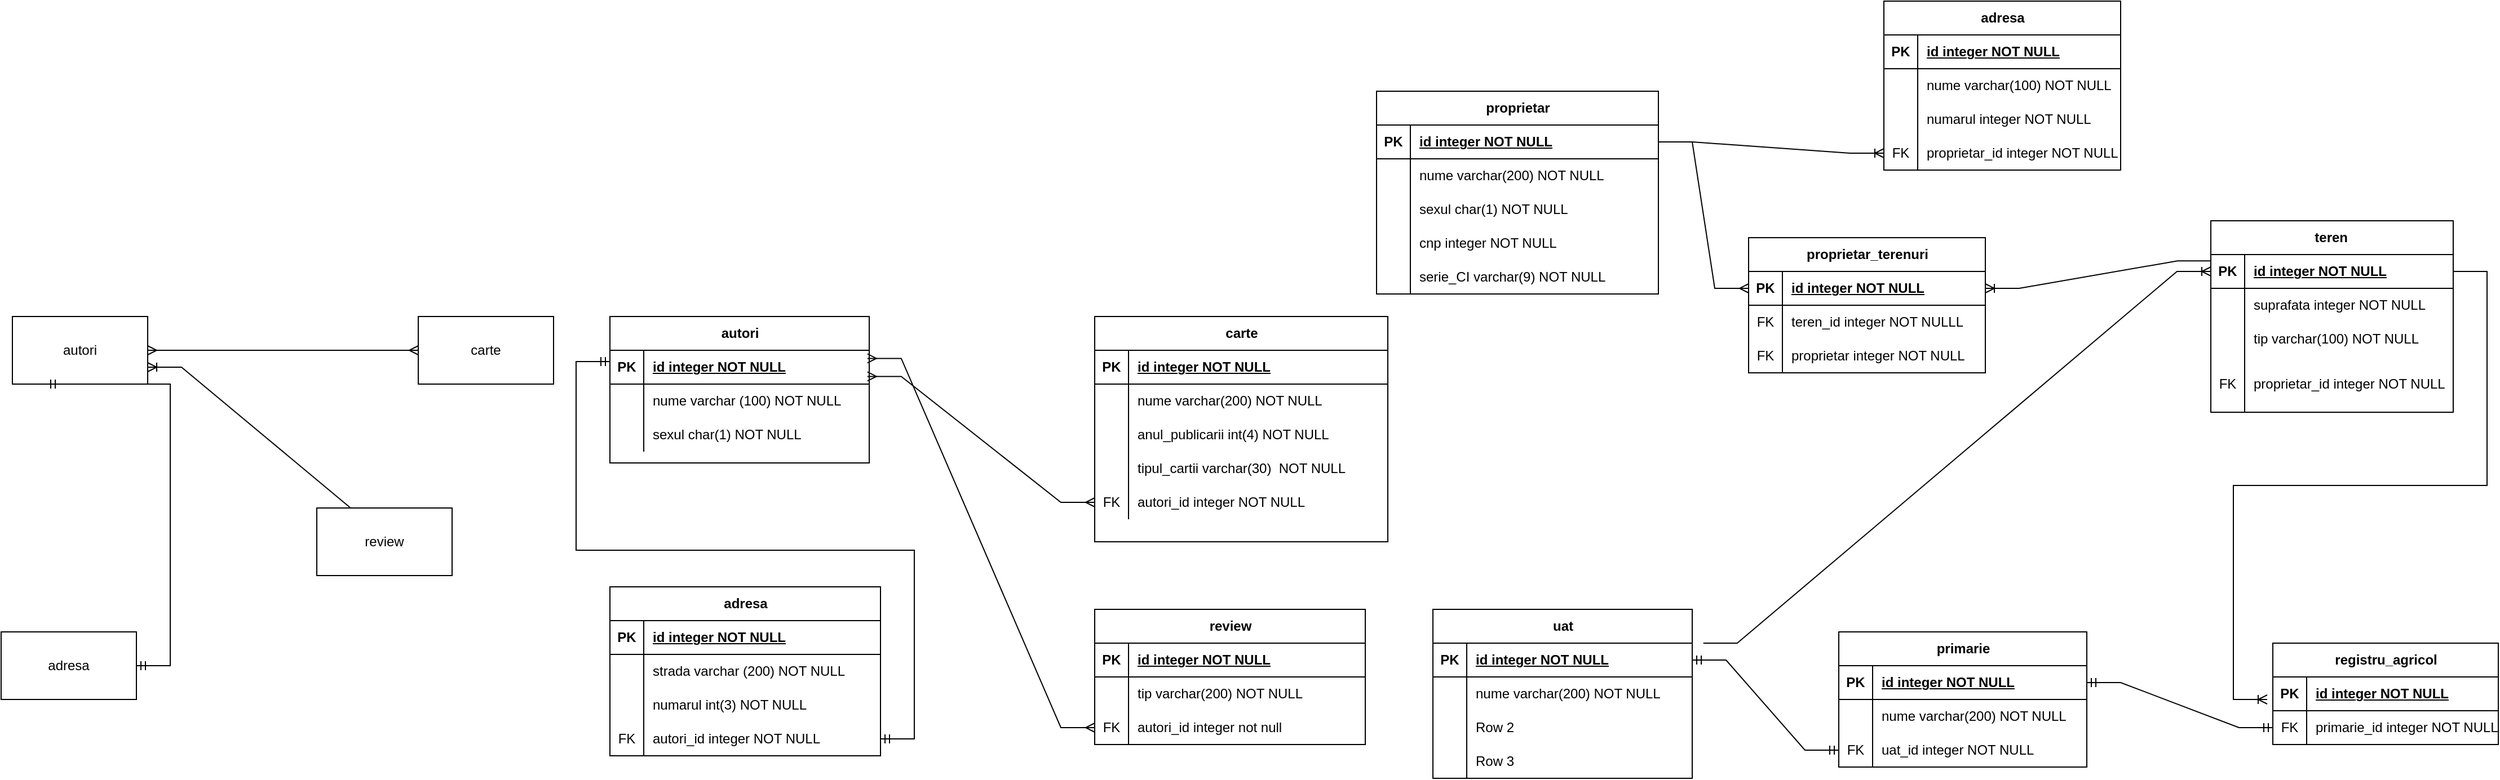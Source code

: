 <mxfile version="22.1.11" type="github">
  <diagram name="Page-1" id="LkrdTAC0WjnIBsJGuEIK">
    <mxGraphModel dx="1187" dy="1747" grid="1" gridSize="10" guides="1" tooltips="1" connect="1" arrows="1" fold="1" page="1" pageScale="1" pageWidth="850" pageHeight="1100" math="0" shadow="0">
      <root>
        <mxCell id="0" />
        <mxCell id="1" parent="0" />
        <mxCell id="QsYXw6dnKwAnQII7EwMJ-1" value="autori" style="rounded=0;whiteSpace=wrap;html=1;" parent="1" vertex="1">
          <mxGeometry x="20" y="100" width="120" height="60" as="geometry" />
        </mxCell>
        <mxCell id="QsYXw6dnKwAnQII7EwMJ-2" value="carte" style="rounded=0;whiteSpace=wrap;html=1;" parent="1" vertex="1">
          <mxGeometry x="380" y="100" width="120" height="60" as="geometry" />
        </mxCell>
        <mxCell id="QsYXw6dnKwAnQII7EwMJ-3" value="adresa" style="rounded=0;whiteSpace=wrap;html=1;" parent="1" vertex="1">
          <mxGeometry x="10" y="380" width="120" height="60" as="geometry" />
        </mxCell>
        <mxCell id="QsYXw6dnKwAnQII7EwMJ-4" value="review" style="rounded=0;whiteSpace=wrap;html=1;" parent="1" vertex="1">
          <mxGeometry x="290" y="270" width="120" height="60" as="geometry" />
        </mxCell>
        <mxCell id="QsYXw6dnKwAnQII7EwMJ-5" value="" style="edgeStyle=entityRelationEdgeStyle;fontSize=12;html=1;endArrow=ERmandOne;startArrow=ERmandOne;rounded=0;entryX=0.25;entryY=1;entryDx=0;entryDy=0;" parent="1" source="QsYXw6dnKwAnQII7EwMJ-3" target="QsYXw6dnKwAnQII7EwMJ-1" edge="1">
          <mxGeometry width="100" height="100" relative="1" as="geometry">
            <mxPoint x="370" y="340" as="sourcePoint" />
            <mxPoint x="470" y="240" as="targetPoint" />
            <Array as="points">
              <mxPoint x="100" y="290" />
            </Array>
          </mxGeometry>
        </mxCell>
        <mxCell id="QsYXw6dnKwAnQII7EwMJ-6" value="" style="edgeStyle=entityRelationEdgeStyle;fontSize=12;html=1;endArrow=ERmany;startArrow=ERmany;rounded=0;entryX=0;entryY=0.5;entryDx=0;entryDy=0;" parent="1" target="QsYXw6dnKwAnQII7EwMJ-2" edge="1">
          <mxGeometry width="100" height="100" relative="1" as="geometry">
            <mxPoint x="140" y="130" as="sourcePoint" />
            <mxPoint x="240" y="30" as="targetPoint" />
          </mxGeometry>
        </mxCell>
        <mxCell id="QsYXw6dnKwAnQII7EwMJ-7" value="" style="edgeStyle=entityRelationEdgeStyle;fontSize=12;html=1;endArrow=ERoneToMany;rounded=0;exitX=0.5;exitY=0;exitDx=0;exitDy=0;entryX=1;entryY=0.75;entryDx=0;entryDy=0;" parent="1" source="QsYXw6dnKwAnQII7EwMJ-4" target="QsYXw6dnKwAnQII7EwMJ-1" edge="1">
          <mxGeometry width="100" height="100" relative="1" as="geometry">
            <mxPoint x="370" y="340" as="sourcePoint" />
            <mxPoint x="470" y="240" as="targetPoint" />
          </mxGeometry>
        </mxCell>
        <mxCell id="QsYXw6dnKwAnQII7EwMJ-8" value="autori" style="shape=table;startSize=30;container=1;collapsible=1;childLayout=tableLayout;fixedRows=1;rowLines=0;fontStyle=1;align=center;resizeLast=1;html=1;" parent="1" vertex="1">
          <mxGeometry x="550" y="100" width="230" height="130" as="geometry" />
        </mxCell>
        <mxCell id="QsYXw6dnKwAnQII7EwMJ-9" value="" style="shape=tableRow;horizontal=0;startSize=0;swimlaneHead=0;swimlaneBody=0;fillColor=none;collapsible=0;dropTarget=0;points=[[0,0.5],[1,0.5]];portConstraint=eastwest;top=0;left=0;right=0;bottom=1;" parent="QsYXw6dnKwAnQII7EwMJ-8" vertex="1">
          <mxGeometry y="30" width="230" height="30" as="geometry" />
        </mxCell>
        <mxCell id="QsYXw6dnKwAnQII7EwMJ-10" value="PK" style="shape=partialRectangle;connectable=0;fillColor=none;top=0;left=0;bottom=0;right=0;fontStyle=1;overflow=hidden;whiteSpace=wrap;html=1;" parent="QsYXw6dnKwAnQII7EwMJ-9" vertex="1">
          <mxGeometry width="30" height="30" as="geometry">
            <mxRectangle width="30" height="30" as="alternateBounds" />
          </mxGeometry>
        </mxCell>
        <mxCell id="QsYXw6dnKwAnQII7EwMJ-11" value="id integer NOT NULL" style="shape=partialRectangle;connectable=0;fillColor=none;top=0;left=0;bottom=0;right=0;align=left;spacingLeft=6;fontStyle=5;overflow=hidden;whiteSpace=wrap;html=1;" parent="QsYXw6dnKwAnQII7EwMJ-9" vertex="1">
          <mxGeometry x="30" width="200" height="30" as="geometry">
            <mxRectangle width="200" height="30" as="alternateBounds" />
          </mxGeometry>
        </mxCell>
        <mxCell id="QsYXw6dnKwAnQII7EwMJ-12" value="" style="shape=tableRow;horizontal=0;startSize=0;swimlaneHead=0;swimlaneBody=0;fillColor=none;collapsible=0;dropTarget=0;points=[[0,0.5],[1,0.5]];portConstraint=eastwest;top=0;left=0;right=0;bottom=0;" parent="QsYXw6dnKwAnQII7EwMJ-8" vertex="1">
          <mxGeometry y="60" width="230" height="30" as="geometry" />
        </mxCell>
        <mxCell id="QsYXw6dnKwAnQII7EwMJ-13" value="" style="shape=partialRectangle;connectable=0;fillColor=none;top=0;left=0;bottom=0;right=0;editable=1;overflow=hidden;whiteSpace=wrap;html=1;" parent="QsYXw6dnKwAnQII7EwMJ-12" vertex="1">
          <mxGeometry width="30" height="30" as="geometry">
            <mxRectangle width="30" height="30" as="alternateBounds" />
          </mxGeometry>
        </mxCell>
        <mxCell id="QsYXw6dnKwAnQII7EwMJ-14" value="nume varchar (100) NOT NULL" style="shape=partialRectangle;connectable=0;fillColor=none;top=0;left=0;bottom=0;right=0;align=left;spacingLeft=6;overflow=hidden;whiteSpace=wrap;html=1;" parent="QsYXw6dnKwAnQII7EwMJ-12" vertex="1">
          <mxGeometry x="30" width="200" height="30" as="geometry">
            <mxRectangle width="200" height="30" as="alternateBounds" />
          </mxGeometry>
        </mxCell>
        <mxCell id="QsYXw6dnKwAnQII7EwMJ-15" value="" style="shape=tableRow;horizontal=0;startSize=0;swimlaneHead=0;swimlaneBody=0;fillColor=none;collapsible=0;dropTarget=0;points=[[0,0.5],[1,0.5]];portConstraint=eastwest;top=0;left=0;right=0;bottom=0;" parent="QsYXw6dnKwAnQII7EwMJ-8" vertex="1">
          <mxGeometry y="90" width="230" height="30" as="geometry" />
        </mxCell>
        <mxCell id="QsYXw6dnKwAnQII7EwMJ-16" value="" style="shape=partialRectangle;connectable=0;fillColor=none;top=0;left=0;bottom=0;right=0;editable=1;overflow=hidden;whiteSpace=wrap;html=1;" parent="QsYXw6dnKwAnQII7EwMJ-15" vertex="1">
          <mxGeometry width="30" height="30" as="geometry">
            <mxRectangle width="30" height="30" as="alternateBounds" />
          </mxGeometry>
        </mxCell>
        <mxCell id="QsYXw6dnKwAnQII7EwMJ-17" value="sexul char(1) NOT NULL" style="shape=partialRectangle;connectable=0;fillColor=none;top=0;left=0;bottom=0;right=0;align=left;spacingLeft=6;overflow=hidden;whiteSpace=wrap;html=1;" parent="QsYXw6dnKwAnQII7EwMJ-15" vertex="1">
          <mxGeometry x="30" width="200" height="30" as="geometry">
            <mxRectangle width="200" height="30" as="alternateBounds" />
          </mxGeometry>
        </mxCell>
        <mxCell id="QsYXw6dnKwAnQII7EwMJ-21" value="carte" style="shape=table;startSize=30;container=1;collapsible=1;childLayout=tableLayout;fixedRows=1;rowLines=0;fontStyle=1;align=center;resizeLast=1;html=1;" parent="1" vertex="1">
          <mxGeometry x="980" y="100" width="260" height="200" as="geometry" />
        </mxCell>
        <mxCell id="QsYXw6dnKwAnQII7EwMJ-22" value="" style="shape=tableRow;horizontal=0;startSize=0;swimlaneHead=0;swimlaneBody=0;fillColor=none;collapsible=0;dropTarget=0;points=[[0,0.5],[1,0.5]];portConstraint=eastwest;top=0;left=0;right=0;bottom=1;" parent="QsYXw6dnKwAnQII7EwMJ-21" vertex="1">
          <mxGeometry y="30" width="260" height="30" as="geometry" />
        </mxCell>
        <mxCell id="QsYXw6dnKwAnQII7EwMJ-23" value="PK" style="shape=partialRectangle;connectable=0;fillColor=none;top=0;left=0;bottom=0;right=0;fontStyle=1;overflow=hidden;whiteSpace=wrap;html=1;" parent="QsYXw6dnKwAnQII7EwMJ-22" vertex="1">
          <mxGeometry width="30" height="30" as="geometry">
            <mxRectangle width="30" height="30" as="alternateBounds" />
          </mxGeometry>
        </mxCell>
        <mxCell id="QsYXw6dnKwAnQII7EwMJ-24" value="id integer NOT NULL" style="shape=partialRectangle;connectable=0;fillColor=none;top=0;left=0;bottom=0;right=0;align=left;spacingLeft=6;fontStyle=5;overflow=hidden;whiteSpace=wrap;html=1;" parent="QsYXw6dnKwAnQII7EwMJ-22" vertex="1">
          <mxGeometry x="30" width="230" height="30" as="geometry">
            <mxRectangle width="230" height="30" as="alternateBounds" />
          </mxGeometry>
        </mxCell>
        <mxCell id="QsYXw6dnKwAnQII7EwMJ-25" value="" style="shape=tableRow;horizontal=0;startSize=0;swimlaneHead=0;swimlaneBody=0;fillColor=none;collapsible=0;dropTarget=0;points=[[0,0.5],[1,0.5]];portConstraint=eastwest;top=0;left=0;right=0;bottom=0;" parent="QsYXw6dnKwAnQII7EwMJ-21" vertex="1">
          <mxGeometry y="60" width="260" height="30" as="geometry" />
        </mxCell>
        <mxCell id="QsYXw6dnKwAnQII7EwMJ-26" value="" style="shape=partialRectangle;connectable=0;fillColor=none;top=0;left=0;bottom=0;right=0;editable=1;overflow=hidden;whiteSpace=wrap;html=1;" parent="QsYXw6dnKwAnQII7EwMJ-25" vertex="1">
          <mxGeometry width="30" height="30" as="geometry">
            <mxRectangle width="30" height="30" as="alternateBounds" />
          </mxGeometry>
        </mxCell>
        <mxCell id="QsYXw6dnKwAnQII7EwMJ-27" value="nume varchar(200) NOT NULL" style="shape=partialRectangle;connectable=0;fillColor=none;top=0;left=0;bottom=0;right=0;align=left;spacingLeft=6;overflow=hidden;whiteSpace=wrap;html=1;" parent="QsYXw6dnKwAnQII7EwMJ-25" vertex="1">
          <mxGeometry x="30" width="230" height="30" as="geometry">
            <mxRectangle width="230" height="30" as="alternateBounds" />
          </mxGeometry>
        </mxCell>
        <mxCell id="QsYXw6dnKwAnQII7EwMJ-28" value="" style="shape=tableRow;horizontal=0;startSize=0;swimlaneHead=0;swimlaneBody=0;fillColor=none;collapsible=0;dropTarget=0;points=[[0,0.5],[1,0.5]];portConstraint=eastwest;top=0;left=0;right=0;bottom=0;" parent="QsYXw6dnKwAnQII7EwMJ-21" vertex="1">
          <mxGeometry y="90" width="260" height="30" as="geometry" />
        </mxCell>
        <mxCell id="QsYXw6dnKwAnQII7EwMJ-29" value="" style="shape=partialRectangle;connectable=0;fillColor=none;top=0;left=0;bottom=0;right=0;editable=1;overflow=hidden;whiteSpace=wrap;html=1;" parent="QsYXw6dnKwAnQII7EwMJ-28" vertex="1">
          <mxGeometry width="30" height="30" as="geometry">
            <mxRectangle width="30" height="30" as="alternateBounds" />
          </mxGeometry>
        </mxCell>
        <mxCell id="QsYXw6dnKwAnQII7EwMJ-30" value="anul_publicarii int(4) NOT NULL" style="shape=partialRectangle;connectable=0;fillColor=none;top=0;left=0;bottom=0;right=0;align=left;spacingLeft=6;overflow=hidden;whiteSpace=wrap;html=1;" parent="QsYXw6dnKwAnQII7EwMJ-28" vertex="1">
          <mxGeometry x="30" width="230" height="30" as="geometry">
            <mxRectangle width="230" height="30" as="alternateBounds" />
          </mxGeometry>
        </mxCell>
        <mxCell id="QsYXw6dnKwAnQII7EwMJ-31" value="" style="shape=tableRow;horizontal=0;startSize=0;swimlaneHead=0;swimlaneBody=0;fillColor=none;collapsible=0;dropTarget=0;points=[[0,0.5],[1,0.5]];portConstraint=eastwest;top=0;left=0;right=0;bottom=0;" parent="QsYXw6dnKwAnQII7EwMJ-21" vertex="1">
          <mxGeometry y="120" width="260" height="30" as="geometry" />
        </mxCell>
        <mxCell id="QsYXw6dnKwAnQII7EwMJ-32" value="" style="shape=partialRectangle;connectable=0;fillColor=none;top=0;left=0;bottom=0;right=0;editable=1;overflow=hidden;whiteSpace=wrap;html=1;" parent="QsYXw6dnKwAnQII7EwMJ-31" vertex="1">
          <mxGeometry width="30" height="30" as="geometry">
            <mxRectangle width="30" height="30" as="alternateBounds" />
          </mxGeometry>
        </mxCell>
        <mxCell id="QsYXw6dnKwAnQII7EwMJ-33" value="tipul_cartii varchar(30)&amp;nbsp; NOT NULL" style="shape=partialRectangle;connectable=0;fillColor=none;top=0;left=0;bottom=0;right=0;align=left;spacingLeft=6;overflow=hidden;whiteSpace=wrap;html=1;" parent="QsYXw6dnKwAnQII7EwMJ-31" vertex="1">
          <mxGeometry x="30" width="230" height="30" as="geometry">
            <mxRectangle width="230" height="30" as="alternateBounds" />
          </mxGeometry>
        </mxCell>
        <mxCell id="W1khncVKGB1P05TwMfyg-2" value="" style="shape=tableRow;horizontal=0;startSize=0;swimlaneHead=0;swimlaneBody=0;fillColor=none;collapsible=0;dropTarget=0;points=[[0,0.5],[1,0.5]];portConstraint=eastwest;top=0;left=0;right=0;bottom=0;" parent="QsYXw6dnKwAnQII7EwMJ-21" vertex="1">
          <mxGeometry y="150" width="260" height="30" as="geometry" />
        </mxCell>
        <mxCell id="W1khncVKGB1P05TwMfyg-3" value="FK" style="shape=partialRectangle;connectable=0;fillColor=none;top=0;left=0;bottom=0;right=0;editable=1;overflow=hidden;whiteSpace=wrap;html=1;" parent="W1khncVKGB1P05TwMfyg-2" vertex="1">
          <mxGeometry width="30" height="30" as="geometry">
            <mxRectangle width="30" height="30" as="alternateBounds" />
          </mxGeometry>
        </mxCell>
        <mxCell id="W1khncVKGB1P05TwMfyg-4" value="autori_id integer NOT NULL" style="shape=partialRectangle;connectable=0;fillColor=none;top=0;left=0;bottom=0;right=0;align=left;spacingLeft=6;overflow=hidden;whiteSpace=wrap;html=1;" parent="W1khncVKGB1P05TwMfyg-2" vertex="1">
          <mxGeometry x="30" width="230" height="30" as="geometry">
            <mxRectangle width="230" height="30" as="alternateBounds" />
          </mxGeometry>
        </mxCell>
        <mxCell id="QsYXw6dnKwAnQII7EwMJ-34" value="adresa" style="shape=table;startSize=30;container=1;collapsible=1;childLayout=tableLayout;fixedRows=1;rowLines=0;fontStyle=1;align=center;resizeLast=1;html=1;" parent="1" vertex="1">
          <mxGeometry x="550" y="340" width="240" height="150" as="geometry" />
        </mxCell>
        <mxCell id="QsYXw6dnKwAnQII7EwMJ-35" value="" style="shape=tableRow;horizontal=0;startSize=0;swimlaneHead=0;swimlaneBody=0;fillColor=none;collapsible=0;dropTarget=0;points=[[0,0.5],[1,0.5]];portConstraint=eastwest;top=0;left=0;right=0;bottom=1;" parent="QsYXw6dnKwAnQII7EwMJ-34" vertex="1">
          <mxGeometry y="30" width="240" height="30" as="geometry" />
        </mxCell>
        <mxCell id="QsYXw6dnKwAnQII7EwMJ-36" value="PK" style="shape=partialRectangle;connectable=0;fillColor=none;top=0;left=0;bottom=0;right=0;fontStyle=1;overflow=hidden;whiteSpace=wrap;html=1;" parent="QsYXw6dnKwAnQII7EwMJ-35" vertex="1">
          <mxGeometry width="30" height="30" as="geometry">
            <mxRectangle width="30" height="30" as="alternateBounds" />
          </mxGeometry>
        </mxCell>
        <mxCell id="QsYXw6dnKwAnQII7EwMJ-37" value="id integer NOT NULL" style="shape=partialRectangle;connectable=0;fillColor=none;top=0;left=0;bottom=0;right=0;align=left;spacingLeft=6;fontStyle=5;overflow=hidden;whiteSpace=wrap;html=1;" parent="QsYXw6dnKwAnQII7EwMJ-35" vertex="1">
          <mxGeometry x="30" width="210" height="30" as="geometry">
            <mxRectangle width="210" height="30" as="alternateBounds" />
          </mxGeometry>
        </mxCell>
        <mxCell id="QsYXw6dnKwAnQII7EwMJ-38" value="" style="shape=tableRow;horizontal=0;startSize=0;swimlaneHead=0;swimlaneBody=0;fillColor=none;collapsible=0;dropTarget=0;points=[[0,0.5],[1,0.5]];portConstraint=eastwest;top=0;left=0;right=0;bottom=0;" parent="QsYXw6dnKwAnQII7EwMJ-34" vertex="1">
          <mxGeometry y="60" width="240" height="30" as="geometry" />
        </mxCell>
        <mxCell id="QsYXw6dnKwAnQII7EwMJ-39" value="" style="shape=partialRectangle;connectable=0;fillColor=none;top=0;left=0;bottom=0;right=0;editable=1;overflow=hidden;whiteSpace=wrap;html=1;" parent="QsYXw6dnKwAnQII7EwMJ-38" vertex="1">
          <mxGeometry width="30" height="30" as="geometry">
            <mxRectangle width="30" height="30" as="alternateBounds" />
          </mxGeometry>
        </mxCell>
        <mxCell id="QsYXw6dnKwAnQII7EwMJ-40" value="strada varchar (200) NOT NULL" style="shape=partialRectangle;connectable=0;fillColor=none;top=0;left=0;bottom=0;right=0;align=left;spacingLeft=6;overflow=hidden;whiteSpace=wrap;html=1;" parent="QsYXw6dnKwAnQII7EwMJ-38" vertex="1">
          <mxGeometry x="30" width="210" height="30" as="geometry">
            <mxRectangle width="210" height="30" as="alternateBounds" />
          </mxGeometry>
        </mxCell>
        <mxCell id="QsYXw6dnKwAnQII7EwMJ-41" value="" style="shape=tableRow;horizontal=0;startSize=0;swimlaneHead=0;swimlaneBody=0;fillColor=none;collapsible=0;dropTarget=0;points=[[0,0.5],[1,0.5]];portConstraint=eastwest;top=0;left=0;right=0;bottom=0;" parent="QsYXw6dnKwAnQII7EwMJ-34" vertex="1">
          <mxGeometry y="90" width="240" height="30" as="geometry" />
        </mxCell>
        <mxCell id="QsYXw6dnKwAnQII7EwMJ-42" value="" style="shape=partialRectangle;connectable=0;fillColor=none;top=0;left=0;bottom=0;right=0;editable=1;overflow=hidden;whiteSpace=wrap;html=1;" parent="QsYXw6dnKwAnQII7EwMJ-41" vertex="1">
          <mxGeometry width="30" height="30" as="geometry">
            <mxRectangle width="30" height="30" as="alternateBounds" />
          </mxGeometry>
        </mxCell>
        <mxCell id="QsYXw6dnKwAnQII7EwMJ-43" value="numarul int(3) NOT NULL" style="shape=partialRectangle;connectable=0;fillColor=none;top=0;left=0;bottom=0;right=0;align=left;spacingLeft=6;overflow=hidden;whiteSpace=wrap;html=1;" parent="QsYXw6dnKwAnQII7EwMJ-41" vertex="1">
          <mxGeometry x="30" width="210" height="30" as="geometry">
            <mxRectangle width="210" height="30" as="alternateBounds" />
          </mxGeometry>
        </mxCell>
        <mxCell id="6egNf5DGXSENko5MezSK-1" value="" style="shape=tableRow;horizontal=0;startSize=0;swimlaneHead=0;swimlaneBody=0;fillColor=none;collapsible=0;dropTarget=0;points=[[0,0.5],[1,0.5]];portConstraint=eastwest;top=0;left=0;right=0;bottom=0;" vertex="1" parent="QsYXw6dnKwAnQII7EwMJ-34">
          <mxGeometry y="120" width="240" height="30" as="geometry" />
        </mxCell>
        <mxCell id="6egNf5DGXSENko5MezSK-2" value="FK" style="shape=partialRectangle;connectable=0;fillColor=none;top=0;left=0;bottom=0;right=0;editable=1;overflow=hidden;whiteSpace=wrap;html=1;" vertex="1" parent="6egNf5DGXSENko5MezSK-1">
          <mxGeometry width="30" height="30" as="geometry">
            <mxRectangle width="30" height="30" as="alternateBounds" />
          </mxGeometry>
        </mxCell>
        <mxCell id="6egNf5DGXSENko5MezSK-3" value="autori_id integer NOT NULL" style="shape=partialRectangle;connectable=0;fillColor=none;top=0;left=0;bottom=0;right=0;align=left;spacingLeft=6;overflow=hidden;whiteSpace=wrap;html=1;" vertex="1" parent="6egNf5DGXSENko5MezSK-1">
          <mxGeometry x="30" width="210" height="30" as="geometry">
            <mxRectangle width="210" height="30" as="alternateBounds" />
          </mxGeometry>
        </mxCell>
        <mxCell id="QsYXw6dnKwAnQII7EwMJ-47" value="review" style="shape=table;startSize=30;container=1;collapsible=1;childLayout=tableLayout;fixedRows=1;rowLines=0;fontStyle=1;align=center;resizeLast=1;html=1;" parent="1" vertex="1">
          <mxGeometry x="980" y="360" width="240" height="120" as="geometry" />
        </mxCell>
        <mxCell id="QsYXw6dnKwAnQII7EwMJ-48" value="" style="shape=tableRow;horizontal=0;startSize=0;swimlaneHead=0;swimlaneBody=0;fillColor=none;collapsible=0;dropTarget=0;points=[[0,0.5],[1,0.5]];portConstraint=eastwest;top=0;left=0;right=0;bottom=1;" parent="QsYXw6dnKwAnQII7EwMJ-47" vertex="1">
          <mxGeometry y="30" width="240" height="30" as="geometry" />
        </mxCell>
        <mxCell id="QsYXw6dnKwAnQII7EwMJ-49" value="PK" style="shape=partialRectangle;connectable=0;fillColor=none;top=0;left=0;bottom=0;right=0;fontStyle=1;overflow=hidden;whiteSpace=wrap;html=1;" parent="QsYXw6dnKwAnQII7EwMJ-48" vertex="1">
          <mxGeometry width="30" height="30" as="geometry">
            <mxRectangle width="30" height="30" as="alternateBounds" />
          </mxGeometry>
        </mxCell>
        <mxCell id="QsYXw6dnKwAnQII7EwMJ-50" value="id integer NOT NULL" style="shape=partialRectangle;connectable=0;fillColor=none;top=0;left=0;bottom=0;right=0;align=left;spacingLeft=6;fontStyle=5;overflow=hidden;whiteSpace=wrap;html=1;" parent="QsYXw6dnKwAnQII7EwMJ-48" vertex="1">
          <mxGeometry x="30" width="210" height="30" as="geometry">
            <mxRectangle width="210" height="30" as="alternateBounds" />
          </mxGeometry>
        </mxCell>
        <mxCell id="QsYXw6dnKwAnQII7EwMJ-51" value="" style="shape=tableRow;horizontal=0;startSize=0;swimlaneHead=0;swimlaneBody=0;fillColor=none;collapsible=0;dropTarget=0;points=[[0,0.5],[1,0.5]];portConstraint=eastwest;top=0;left=0;right=0;bottom=0;" parent="QsYXw6dnKwAnQII7EwMJ-47" vertex="1">
          <mxGeometry y="60" width="240" height="30" as="geometry" />
        </mxCell>
        <mxCell id="QsYXw6dnKwAnQII7EwMJ-52" value="" style="shape=partialRectangle;connectable=0;fillColor=none;top=0;left=0;bottom=0;right=0;editable=1;overflow=hidden;whiteSpace=wrap;html=1;" parent="QsYXw6dnKwAnQII7EwMJ-51" vertex="1">
          <mxGeometry width="30" height="30" as="geometry">
            <mxRectangle width="30" height="30" as="alternateBounds" />
          </mxGeometry>
        </mxCell>
        <mxCell id="QsYXw6dnKwAnQII7EwMJ-53" value="tip varchar(200) NOT NULL" style="shape=partialRectangle;connectable=0;fillColor=none;top=0;left=0;bottom=0;right=0;align=left;spacingLeft=6;overflow=hidden;whiteSpace=wrap;html=1;" parent="QsYXw6dnKwAnQII7EwMJ-51" vertex="1">
          <mxGeometry x="30" width="210" height="30" as="geometry">
            <mxRectangle width="210" height="30" as="alternateBounds" />
          </mxGeometry>
        </mxCell>
        <mxCell id="QsYXw6dnKwAnQII7EwMJ-54" value="" style="shape=tableRow;horizontal=0;startSize=0;swimlaneHead=0;swimlaneBody=0;fillColor=none;collapsible=0;dropTarget=0;points=[[0,0.5],[1,0.5]];portConstraint=eastwest;top=0;left=0;right=0;bottom=0;" parent="QsYXw6dnKwAnQII7EwMJ-47" vertex="1">
          <mxGeometry y="90" width="240" height="30" as="geometry" />
        </mxCell>
        <mxCell id="QsYXw6dnKwAnQII7EwMJ-55" value="FK" style="shape=partialRectangle;connectable=0;fillColor=none;top=0;left=0;bottom=0;right=0;editable=1;overflow=hidden;whiteSpace=wrap;html=1;" parent="QsYXw6dnKwAnQII7EwMJ-54" vertex="1">
          <mxGeometry width="30" height="30" as="geometry">
            <mxRectangle width="30" height="30" as="alternateBounds" />
          </mxGeometry>
        </mxCell>
        <mxCell id="QsYXw6dnKwAnQII7EwMJ-56" value="autori_id integer not null" style="shape=partialRectangle;connectable=0;fillColor=none;top=0;left=0;bottom=0;right=0;align=left;spacingLeft=6;overflow=hidden;whiteSpace=wrap;html=1;" parent="QsYXw6dnKwAnQII7EwMJ-54" vertex="1">
          <mxGeometry x="30" width="210" height="30" as="geometry">
            <mxRectangle width="210" height="30" as="alternateBounds" />
          </mxGeometry>
        </mxCell>
        <mxCell id="W1khncVKGB1P05TwMfyg-5" value="" style="edgeStyle=entityRelationEdgeStyle;fontSize=12;html=1;endArrow=ERmany;startArrow=ERmany;rounded=0;entryX=0;entryY=0.5;entryDx=0;entryDy=0;exitX=0.993;exitY=0.773;exitDx=0;exitDy=0;exitPerimeter=0;" parent="1" source="QsYXw6dnKwAnQII7EwMJ-9" target="W1khncVKGB1P05TwMfyg-2" edge="1">
          <mxGeometry width="100" height="100" relative="1" as="geometry">
            <mxPoint x="790" y="145" as="sourcePoint" />
            <mxPoint x="970" y="280" as="targetPoint" />
          </mxGeometry>
        </mxCell>
        <mxCell id="W1khncVKGB1P05TwMfyg-9" value="" style="edgeStyle=entityRelationEdgeStyle;fontSize=12;html=1;endArrow=ERmandOne;startArrow=ERmandOne;rounded=0;exitX=1;exitY=0.5;exitDx=0;exitDy=0;" parent="1" source="6egNf5DGXSENko5MezSK-1" edge="1">
          <mxGeometry width="100" height="100" relative="1" as="geometry">
            <mxPoint x="460" y="340" as="sourcePoint" />
            <mxPoint x="550" y="140" as="targetPoint" />
          </mxGeometry>
        </mxCell>
        <mxCell id="W1khncVKGB1P05TwMfyg-14" value="" style="edgeStyle=entityRelationEdgeStyle;fontSize=12;html=1;endArrow=ERmany;startArrow=ERmany;rounded=0;exitX=0.993;exitY=0.24;exitDx=0;exitDy=0;exitPerimeter=0;entryX=0;entryY=0.5;entryDx=0;entryDy=0;" parent="1" source="QsYXw6dnKwAnQII7EwMJ-9" target="QsYXw6dnKwAnQII7EwMJ-54" edge="1">
          <mxGeometry width="100" height="100" relative="1" as="geometry">
            <mxPoint x="810" y="340" as="sourcePoint" />
            <mxPoint x="910" y="240" as="targetPoint" />
          </mxGeometry>
        </mxCell>
        <mxCell id="6egNf5DGXSENko5MezSK-4" value="proprietar" style="shape=table;startSize=30;container=1;collapsible=1;childLayout=tableLayout;fixedRows=1;rowLines=0;fontStyle=1;align=center;resizeLast=1;html=1;" vertex="1" parent="1">
          <mxGeometry x="1230" y="-100" width="250" height="180" as="geometry" />
        </mxCell>
        <mxCell id="6egNf5DGXSENko5MezSK-5" value="" style="shape=tableRow;horizontal=0;startSize=0;swimlaneHead=0;swimlaneBody=0;fillColor=none;collapsible=0;dropTarget=0;points=[[0,0.5],[1,0.5]];portConstraint=eastwest;top=0;left=0;right=0;bottom=1;" vertex="1" parent="6egNf5DGXSENko5MezSK-4">
          <mxGeometry y="30" width="250" height="30" as="geometry" />
        </mxCell>
        <mxCell id="6egNf5DGXSENko5MezSK-6" value="PK" style="shape=partialRectangle;connectable=0;fillColor=none;top=0;left=0;bottom=0;right=0;fontStyle=1;overflow=hidden;whiteSpace=wrap;html=1;" vertex="1" parent="6egNf5DGXSENko5MezSK-5">
          <mxGeometry width="30" height="30" as="geometry">
            <mxRectangle width="30" height="30" as="alternateBounds" />
          </mxGeometry>
        </mxCell>
        <mxCell id="6egNf5DGXSENko5MezSK-7" value="id integer NOT NULL" style="shape=partialRectangle;connectable=0;fillColor=none;top=0;left=0;bottom=0;right=0;align=left;spacingLeft=6;fontStyle=5;overflow=hidden;whiteSpace=wrap;html=1;" vertex="1" parent="6egNf5DGXSENko5MezSK-5">
          <mxGeometry x="30" width="220" height="30" as="geometry">
            <mxRectangle width="220" height="30" as="alternateBounds" />
          </mxGeometry>
        </mxCell>
        <mxCell id="6egNf5DGXSENko5MezSK-8" value="" style="shape=tableRow;horizontal=0;startSize=0;swimlaneHead=0;swimlaneBody=0;fillColor=none;collapsible=0;dropTarget=0;points=[[0,0.5],[1,0.5]];portConstraint=eastwest;top=0;left=0;right=0;bottom=0;" vertex="1" parent="6egNf5DGXSENko5MezSK-4">
          <mxGeometry y="60" width="250" height="30" as="geometry" />
        </mxCell>
        <mxCell id="6egNf5DGXSENko5MezSK-9" value="" style="shape=partialRectangle;connectable=0;fillColor=none;top=0;left=0;bottom=0;right=0;editable=1;overflow=hidden;whiteSpace=wrap;html=1;" vertex="1" parent="6egNf5DGXSENko5MezSK-8">
          <mxGeometry width="30" height="30" as="geometry">
            <mxRectangle width="30" height="30" as="alternateBounds" />
          </mxGeometry>
        </mxCell>
        <mxCell id="6egNf5DGXSENko5MezSK-10" value="nume varchar(200) NOT NULL" style="shape=partialRectangle;connectable=0;fillColor=none;top=0;left=0;bottom=0;right=0;align=left;spacingLeft=6;overflow=hidden;whiteSpace=wrap;html=1;" vertex="1" parent="6egNf5DGXSENko5MezSK-8">
          <mxGeometry x="30" width="220" height="30" as="geometry">
            <mxRectangle width="220" height="30" as="alternateBounds" />
          </mxGeometry>
        </mxCell>
        <mxCell id="6egNf5DGXSENko5MezSK-11" value="" style="shape=tableRow;horizontal=0;startSize=0;swimlaneHead=0;swimlaneBody=0;fillColor=none;collapsible=0;dropTarget=0;points=[[0,0.5],[1,0.5]];portConstraint=eastwest;top=0;left=0;right=0;bottom=0;" vertex="1" parent="6egNf5DGXSENko5MezSK-4">
          <mxGeometry y="90" width="250" height="30" as="geometry" />
        </mxCell>
        <mxCell id="6egNf5DGXSENko5MezSK-12" value="" style="shape=partialRectangle;connectable=0;fillColor=none;top=0;left=0;bottom=0;right=0;editable=1;overflow=hidden;whiteSpace=wrap;html=1;" vertex="1" parent="6egNf5DGXSENko5MezSK-11">
          <mxGeometry width="30" height="30" as="geometry">
            <mxRectangle width="30" height="30" as="alternateBounds" />
          </mxGeometry>
        </mxCell>
        <mxCell id="6egNf5DGXSENko5MezSK-13" value="sexul char(1) NOT NULL" style="shape=partialRectangle;connectable=0;fillColor=none;top=0;left=0;bottom=0;right=0;align=left;spacingLeft=6;overflow=hidden;whiteSpace=wrap;html=1;" vertex="1" parent="6egNf5DGXSENko5MezSK-11">
          <mxGeometry x="30" width="220" height="30" as="geometry">
            <mxRectangle width="220" height="30" as="alternateBounds" />
          </mxGeometry>
        </mxCell>
        <mxCell id="6egNf5DGXSENko5MezSK-14" value="" style="shape=tableRow;horizontal=0;startSize=0;swimlaneHead=0;swimlaneBody=0;fillColor=none;collapsible=0;dropTarget=0;points=[[0,0.5],[1,0.5]];portConstraint=eastwest;top=0;left=0;right=0;bottom=0;" vertex="1" parent="6egNf5DGXSENko5MezSK-4">
          <mxGeometry y="120" width="250" height="30" as="geometry" />
        </mxCell>
        <mxCell id="6egNf5DGXSENko5MezSK-15" value="" style="shape=partialRectangle;connectable=0;fillColor=none;top=0;left=0;bottom=0;right=0;editable=1;overflow=hidden;whiteSpace=wrap;html=1;" vertex="1" parent="6egNf5DGXSENko5MezSK-14">
          <mxGeometry width="30" height="30" as="geometry">
            <mxRectangle width="30" height="30" as="alternateBounds" />
          </mxGeometry>
        </mxCell>
        <mxCell id="6egNf5DGXSENko5MezSK-16" value="cnp integer NOT NULL" style="shape=partialRectangle;connectable=0;fillColor=none;top=0;left=0;bottom=0;right=0;align=left;spacingLeft=6;overflow=hidden;whiteSpace=wrap;html=1;" vertex="1" parent="6egNf5DGXSENko5MezSK-14">
          <mxGeometry x="30" width="220" height="30" as="geometry">
            <mxRectangle width="220" height="30" as="alternateBounds" />
          </mxGeometry>
        </mxCell>
        <mxCell id="6egNf5DGXSENko5MezSK-82" value="" style="shape=tableRow;horizontal=0;startSize=0;swimlaneHead=0;swimlaneBody=0;fillColor=none;collapsible=0;dropTarget=0;points=[[0,0.5],[1,0.5]];portConstraint=eastwest;top=0;left=0;right=0;bottom=0;" vertex="1" parent="6egNf5DGXSENko5MezSK-4">
          <mxGeometry y="150" width="250" height="30" as="geometry" />
        </mxCell>
        <mxCell id="6egNf5DGXSENko5MezSK-83" value="" style="shape=partialRectangle;connectable=0;fillColor=none;top=0;left=0;bottom=0;right=0;editable=1;overflow=hidden;whiteSpace=wrap;html=1;" vertex="1" parent="6egNf5DGXSENko5MezSK-82">
          <mxGeometry width="30" height="30" as="geometry">
            <mxRectangle width="30" height="30" as="alternateBounds" />
          </mxGeometry>
        </mxCell>
        <mxCell id="6egNf5DGXSENko5MezSK-84" value="serie_CI varchar(9) NOT NULL" style="shape=partialRectangle;connectable=0;fillColor=none;top=0;left=0;bottom=0;right=0;align=left;spacingLeft=6;overflow=hidden;whiteSpace=wrap;html=1;" vertex="1" parent="6egNf5DGXSENko5MezSK-82">
          <mxGeometry x="30" width="220" height="30" as="geometry">
            <mxRectangle width="220" height="30" as="alternateBounds" />
          </mxGeometry>
        </mxCell>
        <mxCell id="6egNf5DGXSENko5MezSK-17" value="adresa" style="shape=table;startSize=30;container=1;collapsible=1;childLayout=tableLayout;fixedRows=1;rowLines=0;fontStyle=1;align=center;resizeLast=1;html=1;" vertex="1" parent="1">
          <mxGeometry x="1680" y="-180" width="210" height="150" as="geometry" />
        </mxCell>
        <mxCell id="6egNf5DGXSENko5MezSK-18" value="" style="shape=tableRow;horizontal=0;startSize=0;swimlaneHead=0;swimlaneBody=0;fillColor=none;collapsible=0;dropTarget=0;points=[[0,0.5],[1,0.5]];portConstraint=eastwest;top=0;left=0;right=0;bottom=1;" vertex="1" parent="6egNf5DGXSENko5MezSK-17">
          <mxGeometry y="30" width="210" height="30" as="geometry" />
        </mxCell>
        <mxCell id="6egNf5DGXSENko5MezSK-19" value="PK" style="shape=partialRectangle;connectable=0;fillColor=none;top=0;left=0;bottom=0;right=0;fontStyle=1;overflow=hidden;whiteSpace=wrap;html=1;" vertex="1" parent="6egNf5DGXSENko5MezSK-18">
          <mxGeometry width="30" height="30" as="geometry">
            <mxRectangle width="30" height="30" as="alternateBounds" />
          </mxGeometry>
        </mxCell>
        <mxCell id="6egNf5DGXSENko5MezSK-20" value="id integer NOT NULL" style="shape=partialRectangle;connectable=0;fillColor=none;top=0;left=0;bottom=0;right=0;align=left;spacingLeft=6;fontStyle=5;overflow=hidden;whiteSpace=wrap;html=1;" vertex="1" parent="6egNf5DGXSENko5MezSK-18">
          <mxGeometry x="30" width="180" height="30" as="geometry">
            <mxRectangle width="180" height="30" as="alternateBounds" />
          </mxGeometry>
        </mxCell>
        <mxCell id="6egNf5DGXSENko5MezSK-21" value="" style="shape=tableRow;horizontal=0;startSize=0;swimlaneHead=0;swimlaneBody=0;fillColor=none;collapsible=0;dropTarget=0;points=[[0,0.5],[1,0.5]];portConstraint=eastwest;top=0;left=0;right=0;bottom=0;" vertex="1" parent="6egNf5DGXSENko5MezSK-17">
          <mxGeometry y="60" width="210" height="30" as="geometry" />
        </mxCell>
        <mxCell id="6egNf5DGXSENko5MezSK-22" value="" style="shape=partialRectangle;connectable=0;fillColor=none;top=0;left=0;bottom=0;right=0;editable=1;overflow=hidden;whiteSpace=wrap;html=1;" vertex="1" parent="6egNf5DGXSENko5MezSK-21">
          <mxGeometry width="30" height="30" as="geometry">
            <mxRectangle width="30" height="30" as="alternateBounds" />
          </mxGeometry>
        </mxCell>
        <mxCell id="6egNf5DGXSENko5MezSK-23" value="nume varchar(100) NOT NULL" style="shape=partialRectangle;connectable=0;fillColor=none;top=0;left=0;bottom=0;right=0;align=left;spacingLeft=6;overflow=hidden;whiteSpace=wrap;html=1;" vertex="1" parent="6egNf5DGXSENko5MezSK-21">
          <mxGeometry x="30" width="180" height="30" as="geometry">
            <mxRectangle width="180" height="30" as="alternateBounds" />
          </mxGeometry>
        </mxCell>
        <mxCell id="6egNf5DGXSENko5MezSK-24" value="" style="shape=tableRow;horizontal=0;startSize=0;swimlaneHead=0;swimlaneBody=0;fillColor=none;collapsible=0;dropTarget=0;points=[[0,0.5],[1,0.5]];portConstraint=eastwest;top=0;left=0;right=0;bottom=0;" vertex="1" parent="6egNf5DGXSENko5MezSK-17">
          <mxGeometry y="90" width="210" height="30" as="geometry" />
        </mxCell>
        <mxCell id="6egNf5DGXSENko5MezSK-25" value="" style="shape=partialRectangle;connectable=0;fillColor=none;top=0;left=0;bottom=0;right=0;editable=1;overflow=hidden;whiteSpace=wrap;html=1;" vertex="1" parent="6egNf5DGXSENko5MezSK-24">
          <mxGeometry width="30" height="30" as="geometry">
            <mxRectangle width="30" height="30" as="alternateBounds" />
          </mxGeometry>
        </mxCell>
        <mxCell id="6egNf5DGXSENko5MezSK-26" value="numarul integer NOT NULL" style="shape=partialRectangle;connectable=0;fillColor=none;top=0;left=0;bottom=0;right=0;align=left;spacingLeft=6;overflow=hidden;whiteSpace=wrap;html=1;" vertex="1" parent="6egNf5DGXSENko5MezSK-24">
          <mxGeometry x="30" width="180" height="30" as="geometry">
            <mxRectangle width="180" height="30" as="alternateBounds" />
          </mxGeometry>
        </mxCell>
        <mxCell id="6egNf5DGXSENko5MezSK-27" value="" style="shape=tableRow;horizontal=0;startSize=0;swimlaneHead=0;swimlaneBody=0;fillColor=none;collapsible=0;dropTarget=0;points=[[0,0.5],[1,0.5]];portConstraint=eastwest;top=0;left=0;right=0;bottom=0;" vertex="1" parent="6egNf5DGXSENko5MezSK-17">
          <mxGeometry y="120" width="210" height="30" as="geometry" />
        </mxCell>
        <mxCell id="6egNf5DGXSENko5MezSK-28" value="FK" style="shape=partialRectangle;connectable=0;fillColor=none;top=0;left=0;bottom=0;right=0;editable=1;overflow=hidden;whiteSpace=wrap;html=1;" vertex="1" parent="6egNf5DGXSENko5MezSK-27">
          <mxGeometry width="30" height="30" as="geometry">
            <mxRectangle width="30" height="30" as="alternateBounds" />
          </mxGeometry>
        </mxCell>
        <mxCell id="6egNf5DGXSENko5MezSK-29" value="proprietar_id integer NOT NULL" style="shape=partialRectangle;connectable=0;fillColor=none;top=0;left=0;bottom=0;right=0;align=left;spacingLeft=6;overflow=hidden;whiteSpace=wrap;html=1;" vertex="1" parent="6egNf5DGXSENko5MezSK-27">
          <mxGeometry x="30" width="180" height="30" as="geometry">
            <mxRectangle width="180" height="30" as="alternateBounds" />
          </mxGeometry>
        </mxCell>
        <mxCell id="6egNf5DGXSENko5MezSK-30" value="teren&amp;nbsp;" style="shape=table;startSize=30;container=1;collapsible=1;childLayout=tableLayout;fixedRows=1;rowLines=0;fontStyle=1;align=center;resizeLast=1;html=1;" vertex="1" parent="1">
          <mxGeometry x="1970" y="15" width="215" height="170" as="geometry" />
        </mxCell>
        <mxCell id="6egNf5DGXSENko5MezSK-31" value="" style="shape=tableRow;horizontal=0;startSize=0;swimlaneHead=0;swimlaneBody=0;fillColor=none;collapsible=0;dropTarget=0;points=[[0,0.5],[1,0.5]];portConstraint=eastwest;top=0;left=0;right=0;bottom=1;" vertex="1" parent="6egNf5DGXSENko5MezSK-30">
          <mxGeometry y="30" width="215" height="30" as="geometry" />
        </mxCell>
        <mxCell id="6egNf5DGXSENko5MezSK-32" value="PK" style="shape=partialRectangle;connectable=0;fillColor=none;top=0;left=0;bottom=0;right=0;fontStyle=1;overflow=hidden;whiteSpace=wrap;html=1;" vertex="1" parent="6egNf5DGXSENko5MezSK-31">
          <mxGeometry width="30" height="30" as="geometry">
            <mxRectangle width="30" height="30" as="alternateBounds" />
          </mxGeometry>
        </mxCell>
        <mxCell id="6egNf5DGXSENko5MezSK-33" value="id integer NOT NULL" style="shape=partialRectangle;connectable=0;fillColor=none;top=0;left=0;bottom=0;right=0;align=left;spacingLeft=6;fontStyle=5;overflow=hidden;whiteSpace=wrap;html=1;" vertex="1" parent="6egNf5DGXSENko5MezSK-31">
          <mxGeometry x="30" width="185" height="30" as="geometry">
            <mxRectangle width="185" height="30" as="alternateBounds" />
          </mxGeometry>
        </mxCell>
        <mxCell id="6egNf5DGXSENko5MezSK-34" value="" style="shape=tableRow;horizontal=0;startSize=0;swimlaneHead=0;swimlaneBody=0;fillColor=none;collapsible=0;dropTarget=0;points=[[0,0.5],[1,0.5]];portConstraint=eastwest;top=0;left=0;right=0;bottom=0;" vertex="1" parent="6egNf5DGXSENko5MezSK-30">
          <mxGeometry y="60" width="215" height="30" as="geometry" />
        </mxCell>
        <mxCell id="6egNf5DGXSENko5MezSK-35" value="" style="shape=partialRectangle;connectable=0;fillColor=none;top=0;left=0;bottom=0;right=0;editable=1;overflow=hidden;whiteSpace=wrap;html=1;" vertex="1" parent="6egNf5DGXSENko5MezSK-34">
          <mxGeometry width="30" height="30" as="geometry">
            <mxRectangle width="30" height="30" as="alternateBounds" />
          </mxGeometry>
        </mxCell>
        <mxCell id="6egNf5DGXSENko5MezSK-36" value="suprafata integer NOT NULL" style="shape=partialRectangle;connectable=0;fillColor=none;top=0;left=0;bottom=0;right=0;align=left;spacingLeft=6;overflow=hidden;whiteSpace=wrap;html=1;" vertex="1" parent="6egNf5DGXSENko5MezSK-34">
          <mxGeometry x="30" width="185" height="30" as="geometry">
            <mxRectangle width="185" height="30" as="alternateBounds" />
          </mxGeometry>
        </mxCell>
        <mxCell id="6egNf5DGXSENko5MezSK-37" value="" style="shape=tableRow;horizontal=0;startSize=0;swimlaneHead=0;swimlaneBody=0;fillColor=none;collapsible=0;dropTarget=0;points=[[0,0.5],[1,0.5]];portConstraint=eastwest;top=0;left=0;right=0;bottom=0;" vertex="1" parent="6egNf5DGXSENko5MezSK-30">
          <mxGeometry y="90" width="215" height="30" as="geometry" />
        </mxCell>
        <mxCell id="6egNf5DGXSENko5MezSK-38" value="" style="shape=partialRectangle;connectable=0;fillColor=none;top=0;left=0;bottom=0;right=0;editable=1;overflow=hidden;whiteSpace=wrap;html=1;" vertex="1" parent="6egNf5DGXSENko5MezSK-37">
          <mxGeometry width="30" height="30" as="geometry">
            <mxRectangle width="30" height="30" as="alternateBounds" />
          </mxGeometry>
        </mxCell>
        <mxCell id="6egNf5DGXSENko5MezSK-39" value="tip varchar(100) NOT NULL" style="shape=partialRectangle;connectable=0;fillColor=none;top=0;left=0;bottom=0;right=0;align=left;spacingLeft=6;overflow=hidden;whiteSpace=wrap;html=1;" vertex="1" parent="6egNf5DGXSENko5MezSK-37">
          <mxGeometry x="30" width="185" height="30" as="geometry">
            <mxRectangle width="185" height="30" as="alternateBounds" />
          </mxGeometry>
        </mxCell>
        <mxCell id="6egNf5DGXSENko5MezSK-40" value="" style="shape=tableRow;horizontal=0;startSize=0;swimlaneHead=0;swimlaneBody=0;fillColor=none;collapsible=0;dropTarget=0;points=[[0,0.5],[1,0.5]];portConstraint=eastwest;top=0;left=0;right=0;bottom=0;" vertex="1" parent="6egNf5DGXSENko5MezSK-30">
          <mxGeometry y="120" width="215" height="50" as="geometry" />
        </mxCell>
        <mxCell id="6egNf5DGXSENko5MezSK-41" value="FK" style="shape=partialRectangle;connectable=0;fillColor=none;top=0;left=0;bottom=0;right=0;editable=1;overflow=hidden;whiteSpace=wrap;html=1;" vertex="1" parent="6egNf5DGXSENko5MezSK-40">
          <mxGeometry width="30" height="50" as="geometry">
            <mxRectangle width="30" height="50" as="alternateBounds" />
          </mxGeometry>
        </mxCell>
        <mxCell id="6egNf5DGXSENko5MezSK-42" value="proprietar_id integer NOT NULL" style="shape=partialRectangle;connectable=0;fillColor=none;top=0;left=0;bottom=0;right=0;align=left;spacingLeft=6;overflow=hidden;whiteSpace=wrap;html=1;" vertex="1" parent="6egNf5DGXSENko5MezSK-40">
          <mxGeometry x="30" width="185" height="50" as="geometry">
            <mxRectangle width="185" height="50" as="alternateBounds" />
          </mxGeometry>
        </mxCell>
        <mxCell id="6egNf5DGXSENko5MezSK-43" value="uat" style="shape=table;startSize=30;container=1;collapsible=1;childLayout=tableLayout;fixedRows=1;rowLines=0;fontStyle=1;align=center;resizeLast=1;html=1;" vertex="1" parent="1">
          <mxGeometry x="1280" y="360" width="230" height="150" as="geometry" />
        </mxCell>
        <mxCell id="6egNf5DGXSENko5MezSK-44" value="" style="shape=tableRow;horizontal=0;startSize=0;swimlaneHead=0;swimlaneBody=0;fillColor=none;collapsible=0;dropTarget=0;points=[[0,0.5],[1,0.5]];portConstraint=eastwest;top=0;left=0;right=0;bottom=1;" vertex="1" parent="6egNf5DGXSENko5MezSK-43">
          <mxGeometry y="30" width="230" height="30" as="geometry" />
        </mxCell>
        <mxCell id="6egNf5DGXSENko5MezSK-45" value="PK" style="shape=partialRectangle;connectable=0;fillColor=none;top=0;left=0;bottom=0;right=0;fontStyle=1;overflow=hidden;whiteSpace=wrap;html=1;" vertex="1" parent="6egNf5DGXSENko5MezSK-44">
          <mxGeometry width="30" height="30" as="geometry">
            <mxRectangle width="30" height="30" as="alternateBounds" />
          </mxGeometry>
        </mxCell>
        <mxCell id="6egNf5DGXSENko5MezSK-46" value="id integer NOT NULL" style="shape=partialRectangle;connectable=0;fillColor=none;top=0;left=0;bottom=0;right=0;align=left;spacingLeft=6;fontStyle=5;overflow=hidden;whiteSpace=wrap;html=1;" vertex="1" parent="6egNf5DGXSENko5MezSK-44">
          <mxGeometry x="30" width="200" height="30" as="geometry">
            <mxRectangle width="200" height="30" as="alternateBounds" />
          </mxGeometry>
        </mxCell>
        <mxCell id="6egNf5DGXSENko5MezSK-47" value="" style="shape=tableRow;horizontal=0;startSize=0;swimlaneHead=0;swimlaneBody=0;fillColor=none;collapsible=0;dropTarget=0;points=[[0,0.5],[1,0.5]];portConstraint=eastwest;top=0;left=0;right=0;bottom=0;" vertex="1" parent="6egNf5DGXSENko5MezSK-43">
          <mxGeometry y="60" width="230" height="30" as="geometry" />
        </mxCell>
        <mxCell id="6egNf5DGXSENko5MezSK-48" value="" style="shape=partialRectangle;connectable=0;fillColor=none;top=0;left=0;bottom=0;right=0;editable=1;overflow=hidden;whiteSpace=wrap;html=1;" vertex="1" parent="6egNf5DGXSENko5MezSK-47">
          <mxGeometry width="30" height="30" as="geometry">
            <mxRectangle width="30" height="30" as="alternateBounds" />
          </mxGeometry>
        </mxCell>
        <mxCell id="6egNf5DGXSENko5MezSK-49" value="nume varchar(200) NOT NULL" style="shape=partialRectangle;connectable=0;fillColor=none;top=0;left=0;bottom=0;right=0;align=left;spacingLeft=6;overflow=hidden;whiteSpace=wrap;html=1;" vertex="1" parent="6egNf5DGXSENko5MezSK-47">
          <mxGeometry x="30" width="200" height="30" as="geometry">
            <mxRectangle width="200" height="30" as="alternateBounds" />
          </mxGeometry>
        </mxCell>
        <mxCell id="6egNf5DGXSENko5MezSK-50" value="" style="shape=tableRow;horizontal=0;startSize=0;swimlaneHead=0;swimlaneBody=0;fillColor=none;collapsible=0;dropTarget=0;points=[[0,0.5],[1,0.5]];portConstraint=eastwest;top=0;left=0;right=0;bottom=0;" vertex="1" parent="6egNf5DGXSENko5MezSK-43">
          <mxGeometry y="90" width="230" height="30" as="geometry" />
        </mxCell>
        <mxCell id="6egNf5DGXSENko5MezSK-51" value="" style="shape=partialRectangle;connectable=0;fillColor=none;top=0;left=0;bottom=0;right=0;editable=1;overflow=hidden;whiteSpace=wrap;html=1;" vertex="1" parent="6egNf5DGXSENko5MezSK-50">
          <mxGeometry width="30" height="30" as="geometry">
            <mxRectangle width="30" height="30" as="alternateBounds" />
          </mxGeometry>
        </mxCell>
        <mxCell id="6egNf5DGXSENko5MezSK-52" value="Row 2" style="shape=partialRectangle;connectable=0;fillColor=none;top=0;left=0;bottom=0;right=0;align=left;spacingLeft=6;overflow=hidden;whiteSpace=wrap;html=1;" vertex="1" parent="6egNf5DGXSENko5MezSK-50">
          <mxGeometry x="30" width="200" height="30" as="geometry">
            <mxRectangle width="200" height="30" as="alternateBounds" />
          </mxGeometry>
        </mxCell>
        <mxCell id="6egNf5DGXSENko5MezSK-53" value="" style="shape=tableRow;horizontal=0;startSize=0;swimlaneHead=0;swimlaneBody=0;fillColor=none;collapsible=0;dropTarget=0;points=[[0,0.5],[1,0.5]];portConstraint=eastwest;top=0;left=0;right=0;bottom=0;" vertex="1" parent="6egNf5DGXSENko5MezSK-43">
          <mxGeometry y="120" width="230" height="30" as="geometry" />
        </mxCell>
        <mxCell id="6egNf5DGXSENko5MezSK-54" value="" style="shape=partialRectangle;connectable=0;fillColor=none;top=0;left=0;bottom=0;right=0;editable=1;overflow=hidden;whiteSpace=wrap;html=1;" vertex="1" parent="6egNf5DGXSENko5MezSK-53">
          <mxGeometry width="30" height="30" as="geometry">
            <mxRectangle width="30" height="30" as="alternateBounds" />
          </mxGeometry>
        </mxCell>
        <mxCell id="6egNf5DGXSENko5MezSK-55" value="Row 3" style="shape=partialRectangle;connectable=0;fillColor=none;top=0;left=0;bottom=0;right=0;align=left;spacingLeft=6;overflow=hidden;whiteSpace=wrap;html=1;" vertex="1" parent="6egNf5DGXSENko5MezSK-53">
          <mxGeometry x="30" width="200" height="30" as="geometry">
            <mxRectangle width="200" height="30" as="alternateBounds" />
          </mxGeometry>
        </mxCell>
        <mxCell id="6egNf5DGXSENko5MezSK-56" value="primarie" style="shape=table;startSize=30;container=1;collapsible=1;childLayout=tableLayout;fixedRows=1;rowLines=0;fontStyle=1;align=center;resizeLast=1;html=1;" vertex="1" parent="1">
          <mxGeometry x="1640" y="380" width="220" height="120" as="geometry" />
        </mxCell>
        <mxCell id="6egNf5DGXSENko5MezSK-57" value="" style="shape=tableRow;horizontal=0;startSize=0;swimlaneHead=0;swimlaneBody=0;fillColor=none;collapsible=0;dropTarget=0;points=[[0,0.5],[1,0.5]];portConstraint=eastwest;top=0;left=0;right=0;bottom=1;" vertex="1" parent="6egNf5DGXSENko5MezSK-56">
          <mxGeometry y="30" width="220" height="30" as="geometry" />
        </mxCell>
        <mxCell id="6egNf5DGXSENko5MezSK-58" value="PK" style="shape=partialRectangle;connectable=0;fillColor=none;top=0;left=0;bottom=0;right=0;fontStyle=1;overflow=hidden;whiteSpace=wrap;html=1;" vertex="1" parent="6egNf5DGXSENko5MezSK-57">
          <mxGeometry width="30" height="30" as="geometry">
            <mxRectangle width="30" height="30" as="alternateBounds" />
          </mxGeometry>
        </mxCell>
        <mxCell id="6egNf5DGXSENko5MezSK-59" value="id integer NOT NULL" style="shape=partialRectangle;connectable=0;fillColor=none;top=0;left=0;bottom=0;right=0;align=left;spacingLeft=6;fontStyle=5;overflow=hidden;whiteSpace=wrap;html=1;" vertex="1" parent="6egNf5DGXSENko5MezSK-57">
          <mxGeometry x="30" width="190" height="30" as="geometry">
            <mxRectangle width="190" height="30" as="alternateBounds" />
          </mxGeometry>
        </mxCell>
        <mxCell id="6egNf5DGXSENko5MezSK-60" value="" style="shape=tableRow;horizontal=0;startSize=0;swimlaneHead=0;swimlaneBody=0;fillColor=none;collapsible=0;dropTarget=0;points=[[0,0.5],[1,0.5]];portConstraint=eastwest;top=0;left=0;right=0;bottom=0;" vertex="1" parent="6egNf5DGXSENko5MezSK-56">
          <mxGeometry y="60" width="220" height="30" as="geometry" />
        </mxCell>
        <mxCell id="6egNf5DGXSENko5MezSK-61" value="" style="shape=partialRectangle;connectable=0;fillColor=none;top=0;left=0;bottom=0;right=0;editable=1;overflow=hidden;whiteSpace=wrap;html=1;" vertex="1" parent="6egNf5DGXSENko5MezSK-60">
          <mxGeometry width="30" height="30" as="geometry">
            <mxRectangle width="30" height="30" as="alternateBounds" />
          </mxGeometry>
        </mxCell>
        <mxCell id="6egNf5DGXSENko5MezSK-62" value="nume varchar(200) NOT NULL" style="shape=partialRectangle;connectable=0;fillColor=none;top=0;left=0;bottom=0;right=0;align=left;spacingLeft=6;overflow=hidden;whiteSpace=wrap;html=1;" vertex="1" parent="6egNf5DGXSENko5MezSK-60">
          <mxGeometry x="30" width="190" height="30" as="geometry">
            <mxRectangle width="190" height="30" as="alternateBounds" />
          </mxGeometry>
        </mxCell>
        <mxCell id="6egNf5DGXSENko5MezSK-63" value="" style="shape=tableRow;horizontal=0;startSize=0;swimlaneHead=0;swimlaneBody=0;fillColor=none;collapsible=0;dropTarget=0;points=[[0,0.5],[1,0.5]];portConstraint=eastwest;top=0;left=0;right=0;bottom=0;" vertex="1" parent="6egNf5DGXSENko5MezSK-56">
          <mxGeometry y="90" width="220" height="30" as="geometry" />
        </mxCell>
        <mxCell id="6egNf5DGXSENko5MezSK-64" value="FK" style="shape=partialRectangle;connectable=0;fillColor=none;top=0;left=0;bottom=0;right=0;editable=1;overflow=hidden;whiteSpace=wrap;html=1;" vertex="1" parent="6egNf5DGXSENko5MezSK-63">
          <mxGeometry width="30" height="30" as="geometry">
            <mxRectangle width="30" height="30" as="alternateBounds" />
          </mxGeometry>
        </mxCell>
        <mxCell id="6egNf5DGXSENko5MezSK-65" value="uat_id integer NOT NULL" style="shape=partialRectangle;connectable=0;fillColor=none;top=0;left=0;bottom=0;right=0;align=left;spacingLeft=6;overflow=hidden;whiteSpace=wrap;html=1;" vertex="1" parent="6egNf5DGXSENko5MezSK-63">
          <mxGeometry x="30" width="190" height="30" as="geometry">
            <mxRectangle width="190" height="30" as="alternateBounds" />
          </mxGeometry>
        </mxCell>
        <mxCell id="6egNf5DGXSENko5MezSK-69" value="registru_agricol" style="shape=table;startSize=30;container=1;collapsible=1;childLayout=tableLayout;fixedRows=1;rowLines=0;fontStyle=1;align=center;resizeLast=1;html=1;" vertex="1" parent="1">
          <mxGeometry x="2025" y="390" width="200" height="90" as="geometry" />
        </mxCell>
        <mxCell id="6egNf5DGXSENko5MezSK-70" value="" style="shape=tableRow;horizontal=0;startSize=0;swimlaneHead=0;swimlaneBody=0;fillColor=none;collapsible=0;dropTarget=0;points=[[0,0.5],[1,0.5]];portConstraint=eastwest;top=0;left=0;right=0;bottom=1;" vertex="1" parent="6egNf5DGXSENko5MezSK-69">
          <mxGeometry y="30" width="200" height="30" as="geometry" />
        </mxCell>
        <mxCell id="6egNf5DGXSENko5MezSK-71" value="PK" style="shape=partialRectangle;connectable=0;fillColor=none;top=0;left=0;bottom=0;right=0;fontStyle=1;overflow=hidden;whiteSpace=wrap;html=1;" vertex="1" parent="6egNf5DGXSENko5MezSK-70">
          <mxGeometry width="30" height="30" as="geometry">
            <mxRectangle width="30" height="30" as="alternateBounds" />
          </mxGeometry>
        </mxCell>
        <mxCell id="6egNf5DGXSENko5MezSK-72" value="id integer NOT NULL" style="shape=partialRectangle;connectable=0;fillColor=none;top=0;left=0;bottom=0;right=0;align=left;spacingLeft=6;fontStyle=5;overflow=hidden;whiteSpace=wrap;html=1;" vertex="1" parent="6egNf5DGXSENko5MezSK-70">
          <mxGeometry x="30" width="170" height="30" as="geometry">
            <mxRectangle width="170" height="30" as="alternateBounds" />
          </mxGeometry>
        </mxCell>
        <mxCell id="6egNf5DGXSENko5MezSK-76" value="" style="shape=tableRow;horizontal=0;startSize=0;swimlaneHead=0;swimlaneBody=0;fillColor=none;collapsible=0;dropTarget=0;points=[[0,0.5],[1,0.5]];portConstraint=eastwest;top=0;left=0;right=0;bottom=0;" vertex="1" parent="6egNf5DGXSENko5MezSK-69">
          <mxGeometry y="60" width="200" height="30" as="geometry" />
        </mxCell>
        <mxCell id="6egNf5DGXSENko5MezSK-77" value="FK" style="shape=partialRectangle;connectable=0;fillColor=none;top=0;left=0;bottom=0;right=0;editable=1;overflow=hidden;whiteSpace=wrap;html=1;" vertex="1" parent="6egNf5DGXSENko5MezSK-76">
          <mxGeometry width="30" height="30" as="geometry">
            <mxRectangle width="30" height="30" as="alternateBounds" />
          </mxGeometry>
        </mxCell>
        <mxCell id="6egNf5DGXSENko5MezSK-78" value="primarie_id integer NOT NULL" style="shape=partialRectangle;connectable=0;fillColor=none;top=0;left=0;bottom=0;right=0;align=left;spacingLeft=6;overflow=hidden;whiteSpace=wrap;html=1;" vertex="1" parent="6egNf5DGXSENko5MezSK-76">
          <mxGeometry x="30" width="170" height="30" as="geometry">
            <mxRectangle width="170" height="30" as="alternateBounds" />
          </mxGeometry>
        </mxCell>
        <mxCell id="6egNf5DGXSENko5MezSK-85" value="" style="edgeStyle=entityRelationEdgeStyle;fontSize=12;html=1;endArrow=ERoneToMany;rounded=0;exitX=1;exitY=0.5;exitDx=0;exitDy=0;entryX=0;entryY=0.5;entryDx=0;entryDy=0;" edge="1" parent="1" source="6egNf5DGXSENko5MezSK-5" target="6egNf5DGXSENko5MezSK-27">
          <mxGeometry width="100" height="100" relative="1" as="geometry">
            <mxPoint x="1620" y="240" as="sourcePoint" />
            <mxPoint x="1720" y="140" as="targetPoint" />
          </mxGeometry>
        </mxCell>
        <mxCell id="6egNf5DGXSENko5MezSK-86" value="" style="edgeStyle=entityRelationEdgeStyle;fontSize=12;html=1;endArrow=ERmany;rounded=0;exitX=1;exitY=0.5;exitDx=0;exitDy=0;entryX=0;entryY=0.5;entryDx=0;entryDy=0;" edge="1" parent="1" source="6egNf5DGXSENko5MezSK-5" target="6egNf5DGXSENko5MezSK-91">
          <mxGeometry width="100" height="100" relative="1" as="geometry">
            <mxPoint x="1920" y="170" as="sourcePoint" />
            <mxPoint x="1720" y="40" as="targetPoint" />
          </mxGeometry>
        </mxCell>
        <mxCell id="6egNf5DGXSENko5MezSK-88" value="" style="edgeStyle=entityRelationEdgeStyle;fontSize=12;html=1;endArrow=ERmandOne;startArrow=ERmandOne;rounded=0;entryX=0;entryY=0.5;entryDx=0;entryDy=0;exitX=1;exitY=0.5;exitDx=0;exitDy=0;" edge="1" parent="1" source="6egNf5DGXSENko5MezSK-57" target="6egNf5DGXSENko5MezSK-76">
          <mxGeometry width="100" height="100" relative="1" as="geometry">
            <mxPoint x="1620" y="340" as="sourcePoint" />
            <mxPoint x="1720" y="240" as="targetPoint" />
          </mxGeometry>
        </mxCell>
        <mxCell id="6egNf5DGXSENko5MezSK-89" value="" style="edgeStyle=entityRelationEdgeStyle;fontSize=12;html=1;endArrow=ERmandOne;startArrow=ERmandOne;rounded=0;exitX=1;exitY=0.5;exitDx=0;exitDy=0;entryX=0;entryY=0.5;entryDx=0;entryDy=0;" edge="1" parent="1" source="6egNf5DGXSENko5MezSK-44" target="6egNf5DGXSENko5MezSK-63">
          <mxGeometry width="100" height="100" relative="1" as="geometry">
            <mxPoint x="1620" y="340" as="sourcePoint" />
            <mxPoint x="1720" y="240" as="targetPoint" />
          </mxGeometry>
        </mxCell>
        <mxCell id="6egNf5DGXSENko5MezSK-90" value="proprietar_terenuri" style="shape=table;startSize=30;container=1;collapsible=1;childLayout=tableLayout;fixedRows=1;rowLines=0;fontStyle=1;align=center;resizeLast=1;html=1;" vertex="1" parent="1">
          <mxGeometry x="1560" y="30" width="210" height="120" as="geometry" />
        </mxCell>
        <mxCell id="6egNf5DGXSENko5MezSK-91" value="" style="shape=tableRow;horizontal=0;startSize=0;swimlaneHead=0;swimlaneBody=0;fillColor=none;collapsible=0;dropTarget=0;points=[[0,0.5],[1,0.5]];portConstraint=eastwest;top=0;left=0;right=0;bottom=1;" vertex="1" parent="6egNf5DGXSENko5MezSK-90">
          <mxGeometry y="30" width="210" height="30" as="geometry" />
        </mxCell>
        <mxCell id="6egNf5DGXSENko5MezSK-92" value="PK" style="shape=partialRectangle;connectable=0;fillColor=none;top=0;left=0;bottom=0;right=0;fontStyle=1;overflow=hidden;whiteSpace=wrap;html=1;" vertex="1" parent="6egNf5DGXSENko5MezSK-91">
          <mxGeometry width="30" height="30" as="geometry">
            <mxRectangle width="30" height="30" as="alternateBounds" />
          </mxGeometry>
        </mxCell>
        <mxCell id="6egNf5DGXSENko5MezSK-93" value="id integer NOT NULL" style="shape=partialRectangle;connectable=0;fillColor=none;top=0;left=0;bottom=0;right=0;align=left;spacingLeft=6;fontStyle=5;overflow=hidden;whiteSpace=wrap;html=1;" vertex="1" parent="6egNf5DGXSENko5MezSK-91">
          <mxGeometry x="30" width="180" height="30" as="geometry">
            <mxRectangle width="180" height="30" as="alternateBounds" />
          </mxGeometry>
        </mxCell>
        <mxCell id="6egNf5DGXSENko5MezSK-94" value="" style="shape=tableRow;horizontal=0;startSize=0;swimlaneHead=0;swimlaneBody=0;fillColor=none;collapsible=0;dropTarget=0;points=[[0,0.5],[1,0.5]];portConstraint=eastwest;top=0;left=0;right=0;bottom=0;" vertex="1" parent="6egNf5DGXSENko5MezSK-90">
          <mxGeometry y="60" width="210" height="30" as="geometry" />
        </mxCell>
        <mxCell id="6egNf5DGXSENko5MezSK-95" value="FK" style="shape=partialRectangle;connectable=0;fillColor=none;top=0;left=0;bottom=0;right=0;editable=1;overflow=hidden;whiteSpace=wrap;html=1;" vertex="1" parent="6egNf5DGXSENko5MezSK-94">
          <mxGeometry width="30" height="30" as="geometry">
            <mxRectangle width="30" height="30" as="alternateBounds" />
          </mxGeometry>
        </mxCell>
        <mxCell id="6egNf5DGXSENko5MezSK-96" value="teren_id integer NOT NULLL" style="shape=partialRectangle;connectable=0;fillColor=none;top=0;left=0;bottom=0;right=0;align=left;spacingLeft=6;overflow=hidden;whiteSpace=wrap;html=1;" vertex="1" parent="6egNf5DGXSENko5MezSK-94">
          <mxGeometry x="30" width="180" height="30" as="geometry">
            <mxRectangle width="180" height="30" as="alternateBounds" />
          </mxGeometry>
        </mxCell>
        <mxCell id="6egNf5DGXSENko5MezSK-97" value="" style="shape=tableRow;horizontal=0;startSize=0;swimlaneHead=0;swimlaneBody=0;fillColor=none;collapsible=0;dropTarget=0;points=[[0,0.5],[1,0.5]];portConstraint=eastwest;top=0;left=0;right=0;bottom=0;" vertex="1" parent="6egNf5DGXSENko5MezSK-90">
          <mxGeometry y="90" width="210" height="30" as="geometry" />
        </mxCell>
        <mxCell id="6egNf5DGXSENko5MezSK-98" value="FK" style="shape=partialRectangle;connectable=0;fillColor=none;top=0;left=0;bottom=0;right=0;editable=1;overflow=hidden;whiteSpace=wrap;html=1;" vertex="1" parent="6egNf5DGXSENko5MezSK-97">
          <mxGeometry width="30" height="30" as="geometry">
            <mxRectangle width="30" height="30" as="alternateBounds" />
          </mxGeometry>
        </mxCell>
        <mxCell id="6egNf5DGXSENko5MezSK-99" value="proprietar integer NOT NULL" style="shape=partialRectangle;connectable=0;fillColor=none;top=0;left=0;bottom=0;right=0;align=left;spacingLeft=6;overflow=hidden;whiteSpace=wrap;html=1;" vertex="1" parent="6egNf5DGXSENko5MezSK-97">
          <mxGeometry x="30" width="180" height="30" as="geometry">
            <mxRectangle width="180" height="30" as="alternateBounds" />
          </mxGeometry>
        </mxCell>
        <mxCell id="6egNf5DGXSENko5MezSK-103" value="" style="edgeStyle=entityRelationEdgeStyle;fontSize=12;html=1;endArrow=ERoneToMany;rounded=0;exitX=0.002;exitY=0.188;exitDx=0;exitDy=0;entryX=1;entryY=0.5;entryDx=0;entryDy=0;exitPerimeter=0;" edge="1" parent="1" source="6egNf5DGXSENko5MezSK-31" target="6egNf5DGXSENko5MezSK-91">
          <mxGeometry width="100" height="100" relative="1" as="geometry">
            <mxPoint x="1880" y="320" as="sourcePoint" />
            <mxPoint x="1980" y="220" as="targetPoint" />
          </mxGeometry>
        </mxCell>
        <mxCell id="6egNf5DGXSENko5MezSK-104" value="" style="edgeStyle=entityRelationEdgeStyle;fontSize=12;html=1;endArrow=ERoneToMany;rounded=0;exitX=1;exitY=0.5;exitDx=0;exitDy=0;" edge="1" parent="1" source="6egNf5DGXSENko5MezSK-31">
          <mxGeometry width="100" height="100" relative="1" as="geometry">
            <mxPoint x="2230" y="435" as="sourcePoint" />
            <mxPoint x="2020" y="440" as="targetPoint" />
            <Array as="points">
              <mxPoint x="2260" y="350" />
            </Array>
          </mxGeometry>
        </mxCell>
        <mxCell id="6egNf5DGXSENko5MezSK-105" value="" style="edgeStyle=entityRelationEdgeStyle;fontSize=12;html=1;endArrow=ERoneToMany;rounded=0;exitX=1.043;exitY=0;exitDx=0;exitDy=0;exitPerimeter=0;entryX=0;entryY=0.5;entryDx=0;entryDy=0;" edge="1" parent="1" source="6egNf5DGXSENko5MezSK-44" target="6egNf5DGXSENko5MezSK-31">
          <mxGeometry width="100" height="100" relative="1" as="geometry">
            <mxPoint x="1720" y="360" as="sourcePoint" />
            <mxPoint x="1820" y="260" as="targetPoint" />
          </mxGeometry>
        </mxCell>
      </root>
    </mxGraphModel>
  </diagram>
</mxfile>
